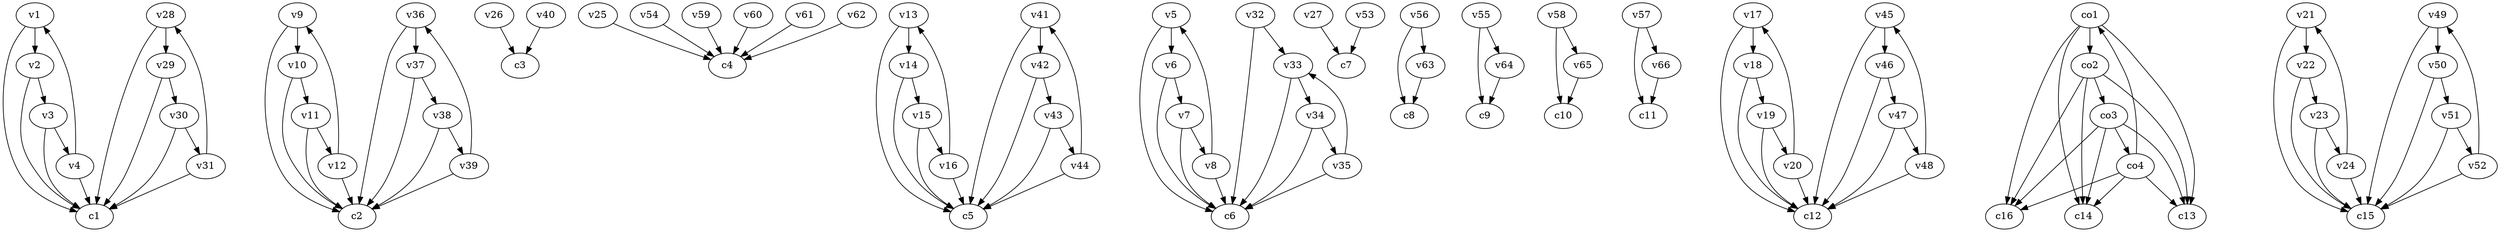 strict digraph  {
c1;
c2;
c3;
c4;
c5;
c6;
c7;
c8;
c9;
c10;
c11;
c12;
c13;
c14;
c15;
c16;
v1;
v2;
v3;
v4;
v5;
v6;
v7;
v8;
v9;
v10;
v11;
v12;
v13;
v14;
v15;
v16;
v17;
v18;
v19;
v20;
v21;
v22;
v23;
v24;
v25;
v26;
v27;
v28;
v29;
v30;
v31;
v32;
v33;
v34;
v35;
v36;
v37;
v38;
v39;
v40;
v41;
v42;
v43;
v44;
v45;
v46;
v47;
v48;
v49;
v50;
v51;
v52;
v53;
v54;
v55;
v56;
v57;
v58;
v59;
v60;
v61;
v62;
v63;
v64;
v65;
v66;
co1;
co2;
co3;
co4;
v1 -> c1  [weight=1];
v1 -> v2  [weight=1];
v2 -> c1  [weight=1];
v2 -> v3  [weight=1];
v3 -> c1  [weight=1];
v3 -> v4  [weight=1];
v4 -> c1  [weight=1];
v4 -> v1  [weight=1];
v5 -> c6  [weight=1];
v5 -> v6  [weight=1];
v6 -> c6  [weight=1];
v6 -> v7  [weight=1];
v7 -> c6  [weight=1];
v7 -> v8  [weight=1];
v8 -> c6  [weight=1];
v8 -> v5  [weight=1];
v9 -> c2  [weight=1];
v9 -> v10  [weight=1];
v10 -> c2  [weight=1];
v10 -> v11  [weight=1];
v11 -> c2  [weight=1];
v11 -> v12  [weight=1];
v12 -> c2  [weight=1];
v12 -> v9  [weight=1];
v13 -> c5  [weight=1];
v13 -> v14  [weight=1];
v14 -> c5  [weight=1];
v14 -> v15  [weight=1];
v15 -> c5  [weight=1];
v15 -> v16  [weight=1];
v16 -> c5  [weight=1];
v16 -> v13  [weight=1];
v17 -> c12  [weight=1];
v17 -> v18  [weight=1];
v18 -> c12  [weight=1];
v18 -> v19  [weight=1];
v19 -> c12  [weight=1];
v19 -> v20  [weight=1];
v20 -> c12  [weight=1];
v20 -> v17  [weight=1];
v21 -> c15  [weight=1];
v21 -> v22  [weight=1];
v22 -> c15  [weight=1];
v22 -> v23  [weight=1];
v23 -> c15  [weight=1];
v23 -> v24  [weight=1];
v24 -> c15  [weight=1];
v24 -> v21  [weight=1];
v25 -> c4  [weight=1];
v26 -> c3  [weight=1];
v27 -> c7  [weight=1];
v28 -> c1  [weight=1];
v28 -> v29  [weight=1];
v29 -> c1  [weight=1];
v29 -> v30  [weight=1];
v30 -> c1  [weight=1];
v30 -> v31  [weight=1];
v31 -> c1  [weight=1];
v31 -> v28  [weight=1];
v32 -> c6  [weight=1];
v32 -> v33  [weight=1];
v33 -> c6  [weight=1];
v33 -> v34  [weight=1];
v34 -> c6  [weight=1];
v34 -> v35  [weight=1];
v35 -> c6  [weight=1];
v35 -> v33  [weight=1];
v36 -> c2  [weight=1];
v36 -> v37  [weight=1];
v37 -> c2  [weight=1];
v37 -> v38  [weight=1];
v38 -> c2  [weight=1];
v38 -> v39  [weight=1];
v39 -> c2  [weight=1];
v39 -> v36  [weight=1];
v40 -> c3  [weight=1];
v41 -> c5  [weight=1];
v41 -> v42  [weight=1];
v42 -> c5  [weight=1];
v42 -> v43  [weight=1];
v43 -> c5  [weight=1];
v43 -> v44  [weight=1];
v44 -> c5  [weight=1];
v44 -> v41  [weight=1];
v45 -> c12  [weight=1];
v45 -> v46  [weight=1];
v46 -> c12  [weight=1];
v46 -> v47  [weight=1];
v47 -> c12  [weight=1];
v47 -> v48  [weight=1];
v48 -> c12  [weight=1];
v48 -> v45  [weight=1];
v49 -> c15  [weight=1];
v49 -> v50  [weight=1];
v50 -> c15  [weight=1];
v50 -> v51  [weight=1];
v51 -> c15  [weight=1];
v51 -> v52  [weight=1];
v52 -> c15  [weight=1];
v52 -> v49  [weight=1];
v53 -> c7  [weight=1];
v54 -> c4  [weight=1];
v55 -> c9  [weight=1];
v55 -> v64  [weight=1];
v56 -> c8  [weight=1];
v56 -> v63  [weight=1];
v57 -> c11  [weight=1];
v57 -> v66  [weight=1];
v58 -> c10  [weight=1];
v58 -> v65  [weight=1];
v59 -> c4  [weight=1];
v60 -> c4  [weight=1];
v61 -> c4  [weight=1];
v62 -> c4  [weight=1];
v63 -> c8  [weight=1];
v64 -> c9  [weight=1];
v65 -> c10  [weight=1];
v66 -> c11  [weight=1];
co1 -> c13  [weight=1];
co1 -> c16  [weight=1];
co1 -> c14  [weight=1];
co1 -> co2  [weight=1];
co2 -> c13  [weight=1];
co2 -> c16  [weight=1];
co2 -> c14  [weight=1];
co2 -> co3  [weight=1];
co3 -> c13  [weight=1];
co3 -> c16  [weight=1];
co3 -> c14  [weight=1];
co3 -> co4  [weight=1];
co4 -> c13  [weight=1];
co4 -> c16  [weight=1];
co4 -> c14  [weight=1];
co4 -> co1  [weight=1];
}
